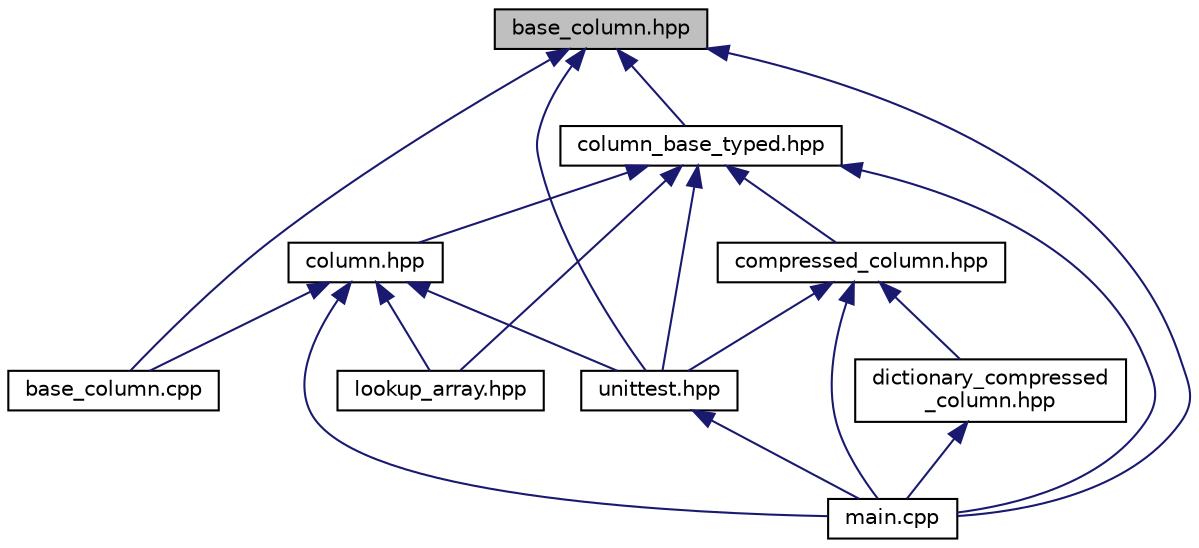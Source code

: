 digraph "base_column.hpp"
{
  edge [fontname="Helvetica",fontsize="10",labelfontname="Helvetica",labelfontsize="10"];
  node [fontname="Helvetica",fontsize="10",shape=record];
  Node1 [label="base_column.hpp",height=0.2,width=0.4,color="black", fillcolor="grey75", style="filled", fontcolor="black"];
  Node1 -> Node2 [dir="back",color="midnightblue",fontsize="10",style="solid",fontname="Helvetica"];
  Node2 [label="base_column.cpp",height=0.2,width=0.4,color="black", fillcolor="white", style="filled",URL="$base__column_8cpp.htm"];
  Node1 -> Node3 [dir="back",color="midnightblue",fontsize="10",style="solid",fontname="Helvetica"];
  Node3 [label="column_base_typed.hpp",height=0.2,width=0.4,color="black", fillcolor="white", style="filled",URL="$column__base__typed_8hpp.htm"];
  Node3 -> Node4 [dir="back",color="midnightblue",fontsize="10",style="solid",fontname="Helvetica"];
  Node4 [label="column.hpp",height=0.2,width=0.4,color="black", fillcolor="white", style="filled",URL="$column_8hpp.htm"];
  Node4 -> Node2 [dir="back",color="midnightblue",fontsize="10",style="solid",fontname="Helvetica"];
  Node4 -> Node5 [dir="back",color="midnightblue",fontsize="10",style="solid",fontname="Helvetica"];
  Node5 [label="lookup_array.hpp",height=0.2,width=0.4,color="black", fillcolor="white", style="filled",URL="$lookup__array_8hpp.htm"];
  Node4 -> Node6 [dir="back",color="midnightblue",fontsize="10",style="solid",fontname="Helvetica"];
  Node6 [label="main.cpp",height=0.2,width=0.4,color="black", fillcolor="white", style="filled",URL="$main_8cpp.htm"];
  Node4 -> Node7 [dir="back",color="midnightblue",fontsize="10",style="solid",fontname="Helvetica"];
  Node7 [label="unittest.hpp",height=0.2,width=0.4,color="black", fillcolor="white", style="filled",URL="$unittest_8hpp.htm"];
  Node7 -> Node6 [dir="back",color="midnightblue",fontsize="10",style="solid",fontname="Helvetica"];
  Node3 -> Node8 [dir="back",color="midnightblue",fontsize="10",style="solid",fontname="Helvetica"];
  Node8 [label="compressed_column.hpp",height=0.2,width=0.4,color="black", fillcolor="white", style="filled",URL="$compressed__column_8hpp.htm"];
  Node8 -> Node9 [dir="back",color="midnightblue",fontsize="10",style="solid",fontname="Helvetica"];
  Node9 [label="dictionary_compressed\l_column.hpp",height=0.2,width=0.4,color="black", fillcolor="white", style="filled",URL="$dictionary__compressed__column_8hpp.htm"];
  Node9 -> Node6 [dir="back",color="midnightblue",fontsize="10",style="solid",fontname="Helvetica"];
  Node8 -> Node6 [dir="back",color="midnightblue",fontsize="10",style="solid",fontname="Helvetica"];
  Node8 -> Node7 [dir="back",color="midnightblue",fontsize="10",style="solid",fontname="Helvetica"];
  Node3 -> Node5 [dir="back",color="midnightblue",fontsize="10",style="solid",fontname="Helvetica"];
  Node3 -> Node6 [dir="back",color="midnightblue",fontsize="10",style="solid",fontname="Helvetica"];
  Node3 -> Node7 [dir="back",color="midnightblue",fontsize="10",style="solid",fontname="Helvetica"];
  Node1 -> Node6 [dir="back",color="midnightblue",fontsize="10",style="solid",fontname="Helvetica"];
  Node1 -> Node7 [dir="back",color="midnightblue",fontsize="10",style="solid",fontname="Helvetica"];
}
